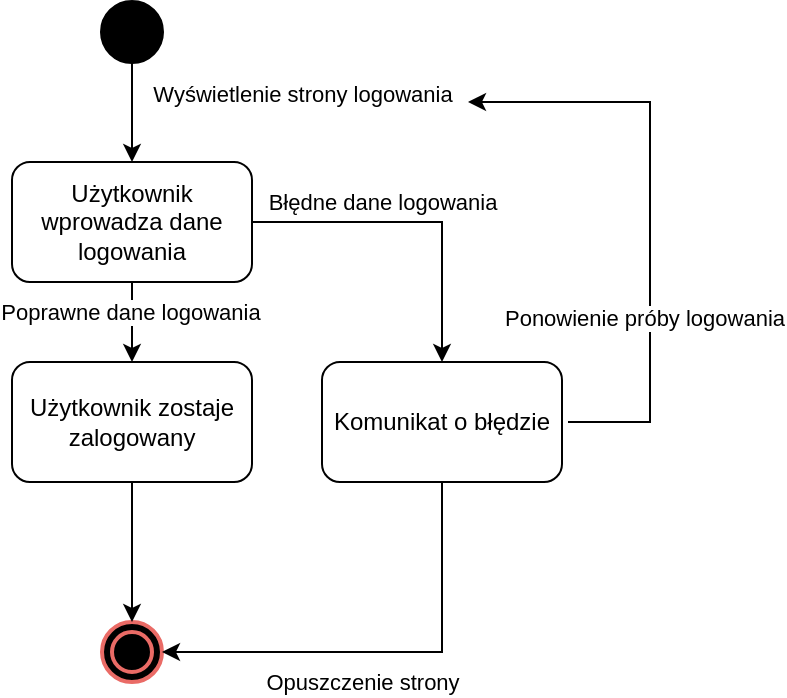 <mxfile version="23.0.2" type="device">
  <diagram name="Strona-1" id="P0eVOyG5_RVOKSIzQoQu">
    <mxGraphModel dx="1216" dy="754" grid="1" gridSize="10" guides="1" tooltips="1" connect="1" arrows="1" fold="1" page="1" pageScale="1" pageWidth="827" pageHeight="1169" math="0" shadow="0">
      <root>
        <mxCell id="0" />
        <mxCell id="1" parent="0" />
        <mxCell id="TKzSG03XWiKY2Yh5fDTk-5" style="edgeStyle=orthogonalEdgeStyle;rounded=0;orthogonalLoop=1;jettySize=auto;html=1;" parent="1" source="TKzSG03XWiKY2Yh5fDTk-1" target="TKzSG03XWiKY2Yh5fDTk-4" edge="1">
          <mxGeometry relative="1" as="geometry" />
        </mxCell>
        <mxCell id="W2_SeDogZYx24qSGiZyL-1" value="Wyświetlenie strony logowania" style="edgeLabel;html=1;align=center;verticalAlign=middle;resizable=0;points=[];" vertex="1" connectable="0" parent="TKzSG03XWiKY2Yh5fDTk-5">
          <mxGeometry x="-0.36" y="3" relative="1" as="geometry">
            <mxPoint x="82" as="offset" />
          </mxGeometry>
        </mxCell>
        <mxCell id="TKzSG03XWiKY2Yh5fDTk-1" value="" style="strokeWidth=2;html=1;shape=mxgraph.flowchart.start_2;whiteSpace=wrap;fillColor=#000000;" parent="1" vertex="1">
          <mxGeometry x="140" y="160" width="30" height="30" as="geometry" />
        </mxCell>
        <mxCell id="TKzSG03XWiKY2Yh5fDTk-2" value="" style="ellipse;shape=doubleEllipse;whiteSpace=wrap;html=1;fillColor=#000000;strokeColor=#EA6B66;perimeterSpacing=0;strokeWidth=2;" parent="1" vertex="1">
          <mxGeometry x="140" y="470" width="30" height="30" as="geometry" />
        </mxCell>
        <mxCell id="TKzSG03XWiKY2Yh5fDTk-7" style="edgeStyle=orthogonalEdgeStyle;rounded=0;orthogonalLoop=1;jettySize=auto;html=1;" parent="1" source="TKzSG03XWiKY2Yh5fDTk-4" target="TKzSG03XWiKY2Yh5fDTk-6" edge="1">
          <mxGeometry relative="1" as="geometry" />
        </mxCell>
        <mxCell id="W2_SeDogZYx24qSGiZyL-4" value="Poprawne dane logowania" style="edgeLabel;html=1;align=center;verticalAlign=middle;resizable=0;points=[];" vertex="1" connectable="0" parent="TKzSG03XWiKY2Yh5fDTk-7">
          <mxGeometry x="-0.25" y="-1" relative="1" as="geometry">
            <mxPoint as="offset" />
          </mxGeometry>
        </mxCell>
        <mxCell id="W2_SeDogZYx24qSGiZyL-3" style="edgeStyle=orthogonalEdgeStyle;rounded=0;orthogonalLoop=1;jettySize=auto;html=1;" edge="1" parent="1" source="TKzSG03XWiKY2Yh5fDTk-4" target="W2_SeDogZYx24qSGiZyL-2">
          <mxGeometry relative="1" as="geometry" />
        </mxCell>
        <mxCell id="W2_SeDogZYx24qSGiZyL-5" value="Błędne dane logowania" style="edgeLabel;html=1;align=center;verticalAlign=middle;resizable=0;points=[];" vertex="1" connectable="0" parent="W2_SeDogZYx24qSGiZyL-3">
          <mxGeometry x="-0.358" y="3" relative="1" as="geometry">
            <mxPoint x="12" y="-7" as="offset" />
          </mxGeometry>
        </mxCell>
        <mxCell id="TKzSG03XWiKY2Yh5fDTk-4" value="Użytkownik wprowadza dane logowania" style="rounded=1;whiteSpace=wrap;html=1;" parent="1" vertex="1">
          <mxGeometry x="95" y="240" width="120" height="60" as="geometry" />
        </mxCell>
        <mxCell id="TKzSG03XWiKY2Yh5fDTk-11" value="" style="edgeStyle=orthogonalEdgeStyle;rounded=0;orthogonalLoop=1;jettySize=auto;html=1;" parent="1" source="TKzSG03XWiKY2Yh5fDTk-6" target="TKzSG03XWiKY2Yh5fDTk-2" edge="1">
          <mxGeometry relative="1" as="geometry">
            <mxPoint x="155" y="470" as="targetPoint" />
          </mxGeometry>
        </mxCell>
        <mxCell id="TKzSG03XWiKY2Yh5fDTk-6" value="Użytkownik zostaje zalogowany" style="rounded=1;whiteSpace=wrap;html=1;" parent="1" vertex="1">
          <mxGeometry x="95" y="340" width="120" height="60" as="geometry" />
        </mxCell>
        <mxCell id="W2_SeDogZYx24qSGiZyL-7" style="edgeStyle=orthogonalEdgeStyle;rounded=0;orthogonalLoop=1;jettySize=auto;html=1;" edge="1" parent="1" source="W2_SeDogZYx24qSGiZyL-2" target="TKzSG03XWiKY2Yh5fDTk-2">
          <mxGeometry relative="1" as="geometry">
            <Array as="points">
              <mxPoint x="310" y="485" />
            </Array>
          </mxGeometry>
        </mxCell>
        <mxCell id="W2_SeDogZYx24qSGiZyL-8" value="Opuszczenie strony" style="edgeLabel;html=1;align=center;verticalAlign=middle;resizable=0;points=[];" vertex="1" connectable="0" parent="W2_SeDogZYx24qSGiZyL-7">
          <mxGeometry x="0.111" relative="1" as="geometry">
            <mxPoint y="15" as="offset" />
          </mxGeometry>
        </mxCell>
        <mxCell id="W2_SeDogZYx24qSGiZyL-9" style="edgeStyle=orthogonalEdgeStyle;rounded=0;orthogonalLoop=1;jettySize=auto;html=1;" edge="1" parent="1">
          <mxGeometry relative="1" as="geometry">
            <mxPoint x="323" y="210" as="targetPoint" />
            <mxPoint x="373" y="370" as="sourcePoint" />
            <Array as="points">
              <mxPoint x="414" y="370" />
              <mxPoint x="414" y="210" />
            </Array>
          </mxGeometry>
        </mxCell>
        <mxCell id="W2_SeDogZYx24qSGiZyL-10" value="Ponowienie próby logowania" style="edgeLabel;html=1;align=center;verticalAlign=middle;resizable=0;points=[];" vertex="1" connectable="0" parent="W2_SeDogZYx24qSGiZyL-9">
          <mxGeometry x="-0.363" y="3" relative="1" as="geometry">
            <mxPoint as="offset" />
          </mxGeometry>
        </mxCell>
        <mxCell id="W2_SeDogZYx24qSGiZyL-2" value="Komunikat o błędzie" style="rounded=1;whiteSpace=wrap;html=1;" vertex="1" parent="1">
          <mxGeometry x="250" y="340" width="120" height="60" as="geometry" />
        </mxCell>
      </root>
    </mxGraphModel>
  </diagram>
</mxfile>
